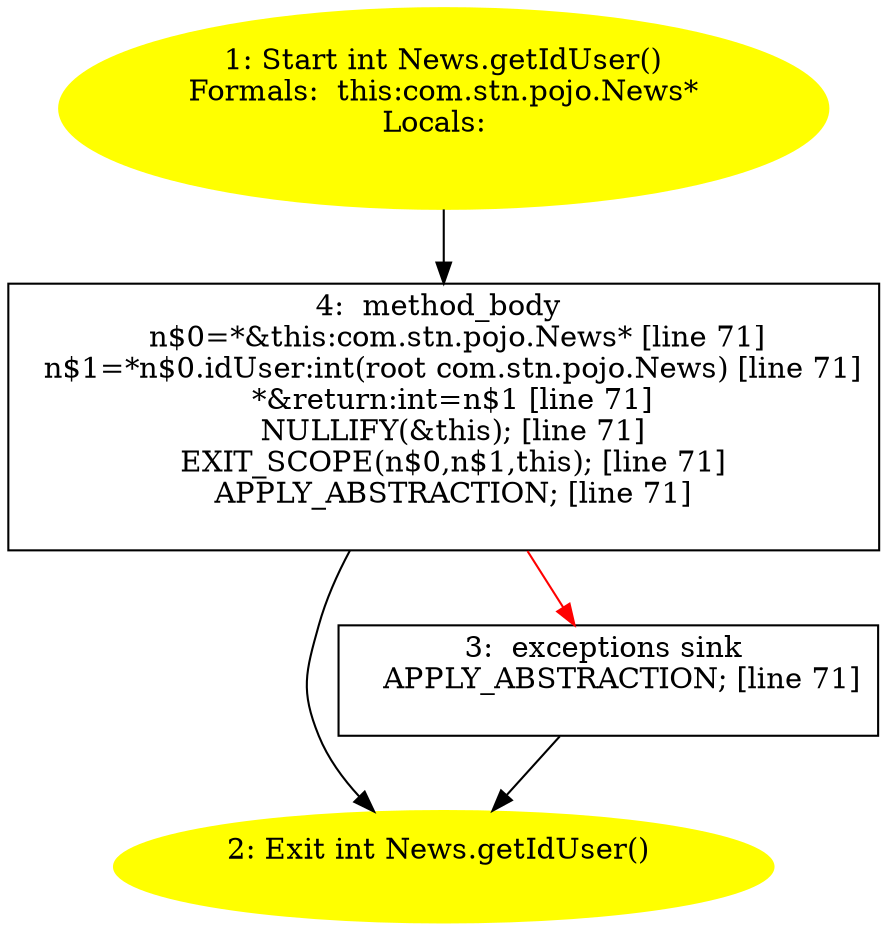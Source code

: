 /* @generated */
digraph cfg {
"com.stn.pojo.News.getIdUser():int.3f841a2a69264804f3ed793acc792324_1" [label="1: Start int News.getIdUser()\nFormals:  this:com.stn.pojo.News*\nLocals:  \n  " color=yellow style=filled]
	

	 "com.stn.pojo.News.getIdUser():int.3f841a2a69264804f3ed793acc792324_1" -> "com.stn.pojo.News.getIdUser():int.3f841a2a69264804f3ed793acc792324_4" ;
"com.stn.pojo.News.getIdUser():int.3f841a2a69264804f3ed793acc792324_2" [label="2: Exit int News.getIdUser() \n  " color=yellow style=filled]
	

"com.stn.pojo.News.getIdUser():int.3f841a2a69264804f3ed793acc792324_3" [label="3:  exceptions sink \n   APPLY_ABSTRACTION; [line 71]\n " shape="box"]
	

	 "com.stn.pojo.News.getIdUser():int.3f841a2a69264804f3ed793acc792324_3" -> "com.stn.pojo.News.getIdUser():int.3f841a2a69264804f3ed793acc792324_2" ;
"com.stn.pojo.News.getIdUser():int.3f841a2a69264804f3ed793acc792324_4" [label="4:  method_body \n   n$0=*&this:com.stn.pojo.News* [line 71]\n  n$1=*n$0.idUser:int(root com.stn.pojo.News) [line 71]\n  *&return:int=n$1 [line 71]\n  NULLIFY(&this); [line 71]\n  EXIT_SCOPE(n$0,n$1,this); [line 71]\n  APPLY_ABSTRACTION; [line 71]\n " shape="box"]
	

	 "com.stn.pojo.News.getIdUser():int.3f841a2a69264804f3ed793acc792324_4" -> "com.stn.pojo.News.getIdUser():int.3f841a2a69264804f3ed793acc792324_2" ;
	 "com.stn.pojo.News.getIdUser():int.3f841a2a69264804f3ed793acc792324_4" -> "com.stn.pojo.News.getIdUser():int.3f841a2a69264804f3ed793acc792324_3" [color="red" ];
}
